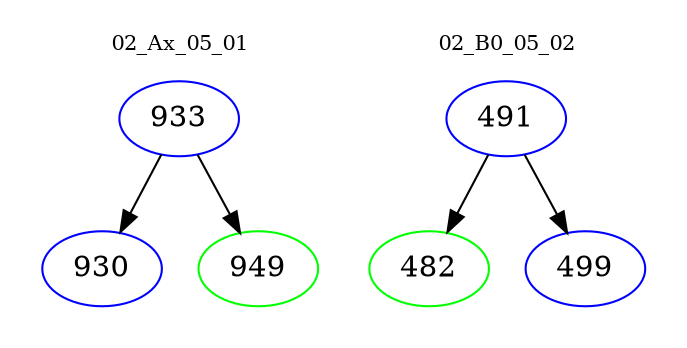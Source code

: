 digraph{
subgraph cluster_0 {
color = white
label = "02_Ax_05_01";
fontsize=10;
T0_933 [label="933", color="blue"]
T0_933 -> T0_930 [color="black"]
T0_930 [label="930", color="blue"]
T0_933 -> T0_949 [color="black"]
T0_949 [label="949", color="green"]
}
subgraph cluster_1 {
color = white
label = "02_B0_05_02";
fontsize=10;
T1_491 [label="491", color="blue"]
T1_491 -> T1_482 [color="black"]
T1_482 [label="482", color="green"]
T1_491 -> T1_499 [color="black"]
T1_499 [label="499", color="blue"]
}
}
